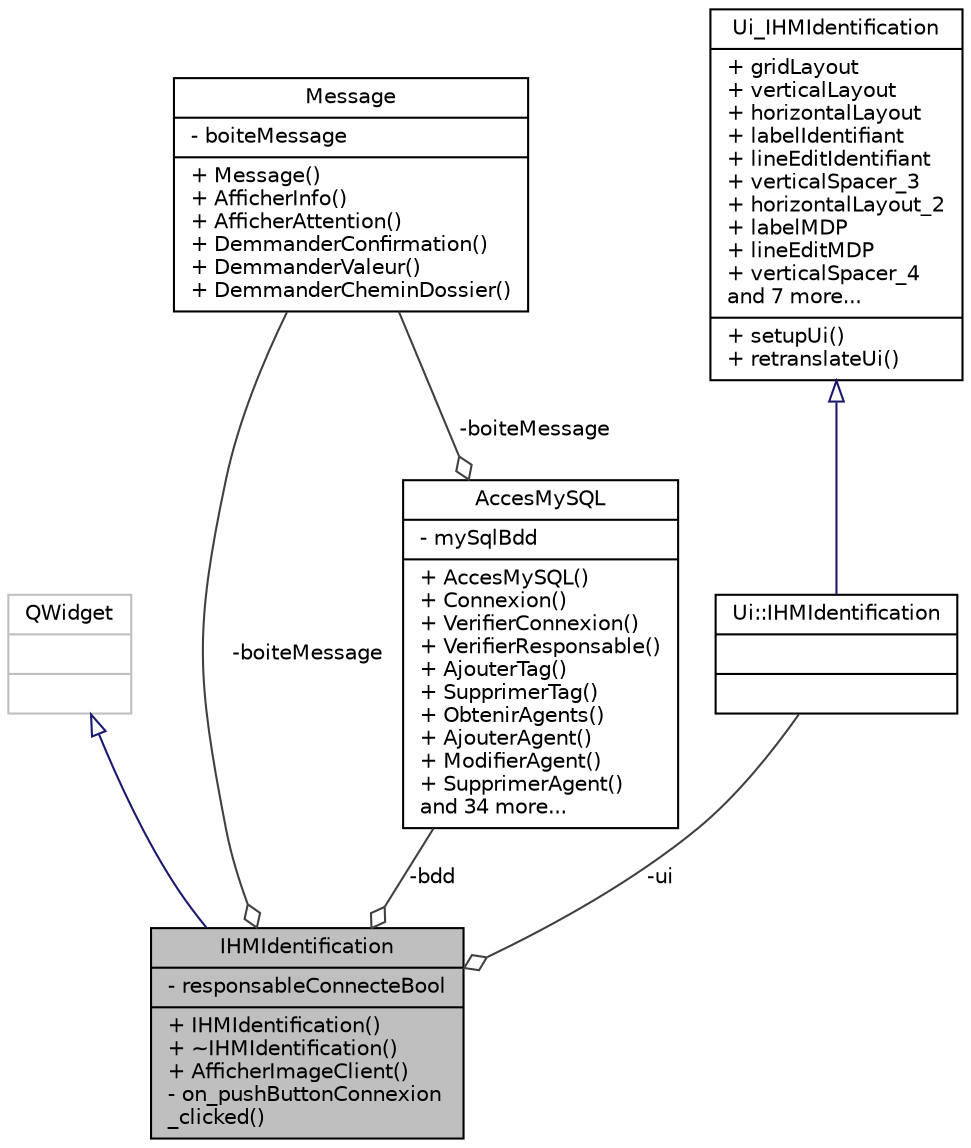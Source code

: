 digraph "IHMIdentification"
{
 // LATEX_PDF_SIZE
  edge [fontname="Helvetica",fontsize="10",labelfontname="Helvetica",labelfontsize="10"];
  node [fontname="Helvetica",fontsize="10",shape=record];
  Node1 [label="{IHMIdentification\n|- responsableConnecteBool\l|+ IHMIdentification()\l+ ~IHMIdentification()\l+ AfficherImageClient()\l- on_pushButtonConnexion\l_clicked()\l}",height=0.2,width=0.4,color="black", fillcolor="grey75", style="filled", fontcolor="black",tooltip=" "];
  Node2 -> Node1 [dir="back",color="midnightblue",fontsize="10",style="solid",arrowtail="onormal",fontname="Helvetica"];
  Node2 [label="{QWidget\n||}",height=0.2,width=0.4,color="grey75", fillcolor="white", style="filled",tooltip=" "];
  Node3 -> Node1 [color="grey25",fontsize="10",style="solid",label=" -boiteMessage" ,arrowhead="odiamond",fontname="Helvetica"];
  Node3 [label="{Message\n|- boiteMessage\l|+ Message()\l+ AfficherInfo()\l+ AfficherAttention()\l+ DemmanderConfirmation()\l+ DemmanderValeur()\l+ DemmanderCheminDossier()\l}",height=0.2,width=0.4,color="black", fillcolor="white", style="filled",URL="$class_message.html",tooltip=" "];
  Node4 -> Node1 [color="grey25",fontsize="10",style="solid",label=" -bdd" ,arrowhead="odiamond",fontname="Helvetica"];
  Node4 [label="{AccesMySQL\n|- mySqlBdd\l|+ AccesMySQL()\l+ Connexion()\l+ VerifierConnexion()\l+ VerifierResponsable()\l+ AjouterTag()\l+ SupprimerTag()\l+ ObtenirAgents()\l+ AjouterAgent()\l+ ModifierAgent()\l+ SupprimerAgent()\land 34 more...\l}",height=0.2,width=0.4,color="black", fillcolor="white", style="filled",URL="$class_acces_my_s_q_l.html",tooltip=" "];
  Node3 -> Node4 [color="grey25",fontsize="10",style="solid",label=" -boiteMessage" ,arrowhead="odiamond",fontname="Helvetica"];
  Node5 -> Node1 [color="grey25",fontsize="10",style="solid",label=" -ui" ,arrowhead="odiamond",fontname="Helvetica"];
  Node5 [label="{Ui::IHMIdentification\n||}",height=0.2,width=0.4,color="black", fillcolor="white", style="filled",URL="$class_ui_1_1_i_h_m_identification.html",tooltip=" "];
  Node6 -> Node5 [dir="back",color="midnightblue",fontsize="10",style="solid",arrowtail="onormal",fontname="Helvetica"];
  Node6 [label="{Ui_IHMIdentification\n|+ gridLayout\l+ verticalLayout\l+ horizontalLayout\l+ labelIdentifiant\l+ lineEditIdentifiant\l+ verticalSpacer_3\l+ horizontalLayout_2\l+ labelMDP\l+ lineEditMDP\l+ verticalSpacer_4\land 7 more...\l|+ setupUi()\l+ retranslateUi()\l}",height=0.2,width=0.4,color="black", fillcolor="white", style="filled",URL="$class_ui___i_h_m_identification.html",tooltip=" "];
}
